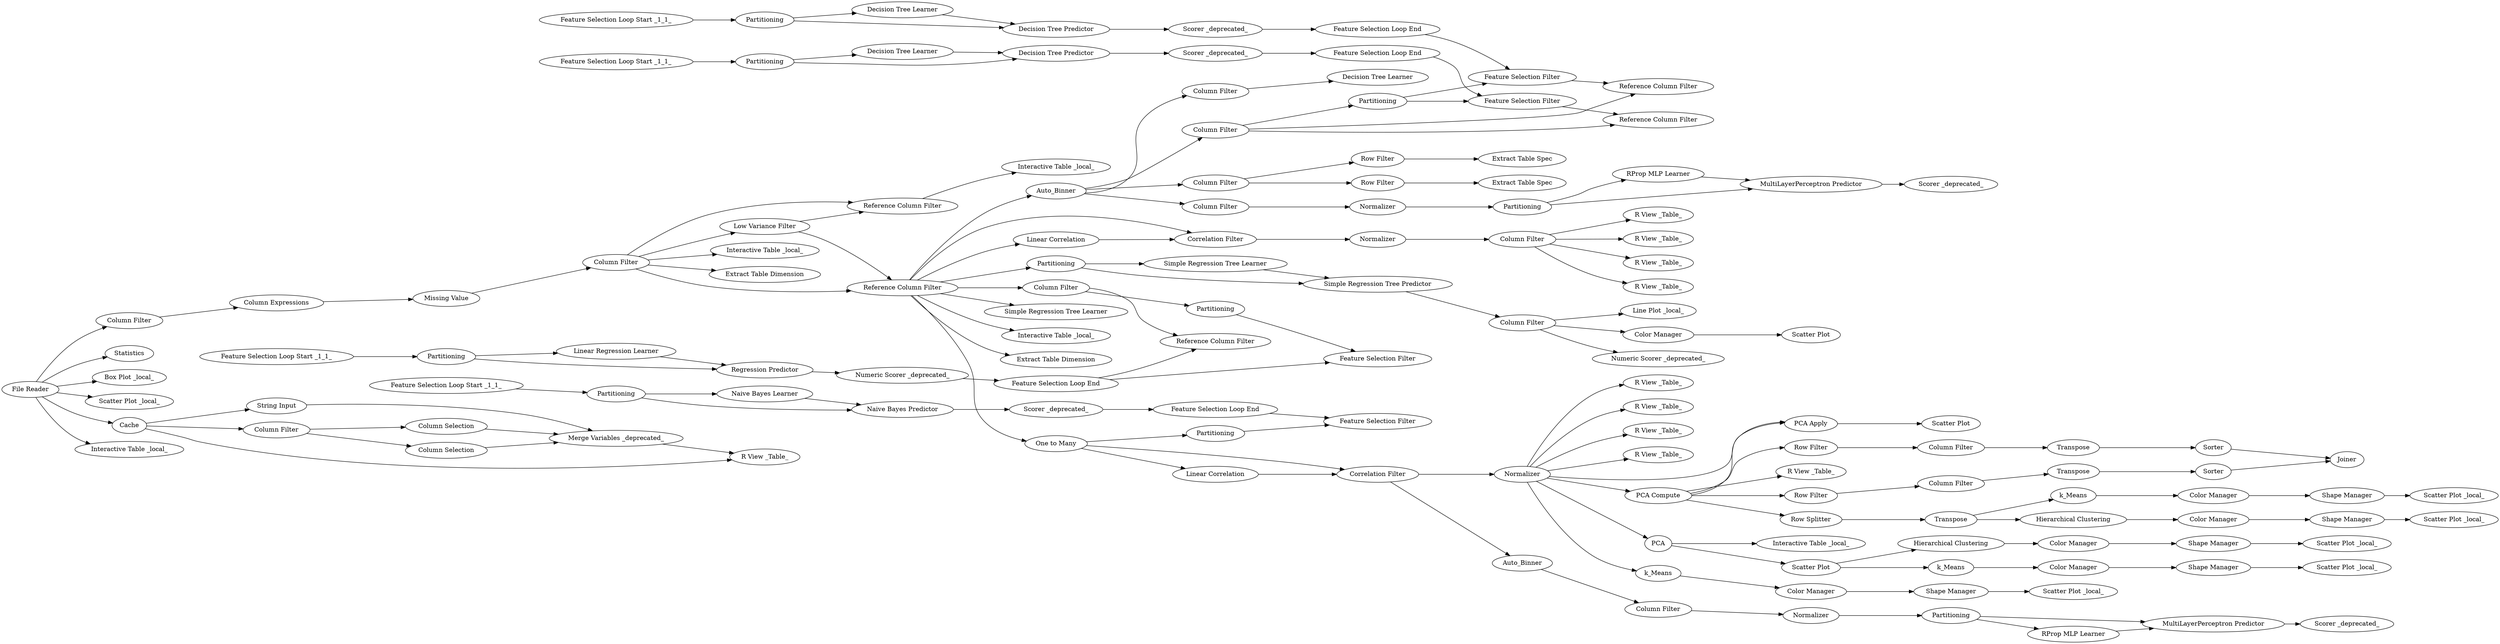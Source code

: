 digraph {
	"411241125528757314_806" [label="Missing Value"]
	"8250356941022689327_26" [label=Partitioning]
	"8250356941022689327_300" [label="Column Filter"]
	"8250356941022689327_208" [label=Transpose]
	"2034324575719494366_2" [label="Feature Selection Loop End"]
	"-7779686422647976263_16" [label="Feature Selection Loop End"]
	"8250356941022689327_271" [label="R View _Table_"]
	"8250356941022689327_267" [label="R View _Table_"]
	"8250356941022689327_220" [label=k_Means]
	"8250356941022689327_791" [label=Normalizer]
	"2034324575719494366_11" [label="Naive Bayes Learner"]
	"8250356941022689327_61" [label="Reference Column Filter"]
	"8250356941022689327_792" [label="Column Filter"]
	"8250356941022689327_304" [label=Normalizer]
	"-3598868021162724102_2" [label="Feature Selection Loop End"]
	"8250356941022689327_24" [label="One to Many"]
	"8250356941022689327_3" [label=Statistics]
	"8250356941022689327_201" [label="Scatter Plot"]
	"-7779686422647976263_8" [label="Feature Selection Loop Start _1_1_"]
	"-3598868021162724102_8" [label="Feature Selection Loop Start _1_1_"]
	"-7779686422647976263_6" [label=Partitioning]
	"2034324575719494366_3" [label="Feature Selection Filter"]
	"8250356941022689327_785" [label="Line Plot _local_"]
	"8250356941022689327_8" [label="Low Variance Filter"]
	"8250356941022689327_223" [label="Color Manager"]
	"1112511156091702571_6" [label=Partitioning]
	"411241125528757314_807" [label="Column Filter"]
	"8250356941022689327_16" [label="Scorer _deprecated_"]
	"8250356941022689327_25" [label="Reference Column Filter"]
	"8250356941022689327_55" [label="Correlation Filter"]
	"8250356941022689327_796" [label="MultiLayerPerceptron Predictor"]
	"411241125528757314_799" [label="Column Filter"]
	"-3598868021162724102_6" [label=Partitioning]
	"-7779686422647976263_14" [label="Numeric Scorer _deprecated_"]
	"8250356941022689327_30" [label="Box Plot _local_"]
	"8250356941022689327_108" [label="Hierarchical Clustering"]
	"1112511156091702571_12" [label="Decision Tree Predictor"]
	"8250356941022689327_213" [label=Transpose]
	"411241125528757314_803" [label="Column Expressions"]
	"8250356941022689327_205" [label="Interactive Table _local_"]
	"-3598868021162724102_12" [label="Decision Tree Predictor"]
	"8250356941022689327_243" [label="Scatter Plot _local_"]
	"8250356941022689327_276" [label=Auto_Binner]
	"8250356941022689327_7" [label="Interactive Table _local_"]
	"8250356941022689327_274" [label="Simple Regression Tree Learner"]
	"8250356941022689327_810" [label="Extract Table Dimension"]
	"1112511156091702571_3" [label="Feature Selection Filter"]
	"8250356941022689327_206" [label="Row Filter"]
	"8250356941022689327_212" [label="Column Filter"]
	"2034324575719494366_8" [label="Feature Selection Loop Start _1_1_"]
	"8250356941022689327_292" [label="Linear Correlation"]
	"8250356941022689327_270" [label="R View _Table_"]
	"8250356941022689327_226" [label="Shape Manager"]
	"2034324575719494366_6" [label=Partitioning]
	"8250356941022689327_779" [label="Column Filter"]
	"8250356941022689327_5" [label="Scatter Plot _local_"]
	"8250356941022689327_210" [label=Sorter]
	"8250356941022689327_241" [label="Color Manager"]
	"6099613214789085543_7" [label=Cache]
	"8250356941022689327_800" [label=Partitioning]
	"8250356941022689327_286" [label="Column Filter"]
	"1112511156091702571_11" [label="Decision Tree Learner"]
	"8250356941022689327_789" [label=Partitioning]
	"8250356941022689327_790" [label="Column Filter"]
	"8250356941022689327_222" [label="Scatter Plot _local_"]
	"8250356941022689327_245" [label="Hierarchical Clustering"]
	"8250356941022689327_19" [label="RProp MLP Learner"]
	"1112511156091702571_7" [label="Scorer _deprecated_"]
	"-7779686422647976263_3" [label="Feature Selection Filter"]
	"6099613214789085543_10" [label="Column Filter"]
	"8250356941022689327_215" [label=Normalizer]
	"8250356941022689327_221" [label="Shape Manager"]
	"6099613214789085543_4" [label="R View _Table_"]
	"8250356941022689327_246" [label="Scatter Plot _local_"]
	"8250356941022689327_782" [label=Partitioning]
	"8250356941022689327_239" [label=Transpose]
	"8250356941022689327_272" [label="R View _Table_"]
	"8250356941022689327_227" [label="Scatter Plot _local_"]
	"8250356941022689327_214" [label=Sorter]
	"8250356941022689327_296" [label="R View _Table_"]
	"8250356941022689327_795" [label="RProp MLP Learner"]
	"6099613214789085543_11" [label="Column Selection"]
	"8250356941022689327_293" [label="Correlation Filter"]
	"8250356941022689327_252" [label="Shape Manager"]
	"8250356941022689327_793" [label=Normalizer]
	"-3598868021162724102_7" [label="Scorer _deprecated_"]
	"6099613214789085543_13" [label="String Input"]
	"8250356941022689327_268" [label="R View _Table_"]
	"8250356941022689327_188" [label="Color Manager"]
	"8250356941022689327_200" [label="Linear Correlation"]
	"8250356941022689327_203" [label="PCA Apply"]
	"8250356941022689327_797" [label="Scorer _deprecated_"]
	"8250356941022689327_10" [label="Simple Regression Tree Predictor"]
	"8250356941022689327_204" [label="Scatter Plot"]
	"8250356941022689327_248" [label="Color Manager"]
	"8250356941022689327_811" [label="Extract Table Dimension"]
	"8250356941022689327_799" [label="Column Filter"]
	"8250356941022689327_289" [label="Extract Table Spec"]
	"8250356941022689327_224" [label="Row Splitter"]
	"1112511156091702571_2" [label="Feature Selection Loop End"]
	"8250356941022689327_287" [label="Row Filter"]
	"8250356941022689327_259" [label=Joiner]
	"6099613214789085543_12" [label="Column Selection"]
	"8250356941022689327_802" [label="Reference Column Filter"]
	"8250356941022689327_301" [label="Column Filter"]
	"8250356941022689327_31" [label="Interactive Table _local_"]
	"8250356941022689327_2" [label="Interactive Table _local_"]
	"8250356941022689327_290" [label="Row Filter"]
	"8250356941022689327_798" [label=Auto_Binner]
	"8250356941022689327_298" [label="R View _Table_"]
	"8250356941022689327_28" [label=PCA]
	"8250356941022689327_202" [label="PCA Compute"]
	"8250356941022689327_4" [label="File Reader"]
	"8250356941022689327_209" [label="Column Filter"]
	"8250356941022689327_788" [label="MultiLayerPerceptron Predictor"]
	"8250356941022689327_32" [label="Interactive Table _local_"]
	"8250356941022689327_783" [label="Simple Regression Tree Learner"]
	"8250356941022689327_794" [label=Partitioning]
	"8250356941022689327_251" [label="Scatter Plot _local_"]
	"-3598868021162724102_3" [label="Feature Selection Filter"]
	"8250356941022689327_211" [label="Row Filter"]
	"8250356941022689327_247" [label="Shape Manager"]
	"1112511156091702571_8" [label="Feature Selection Loop Start _1_1_"]
	"8250356941022689327_786" [label="Numeric Scorer _deprecated_"]
	"2034324575719494366_10" [label="Naive Bayes Predictor"]
	"2034324575719494366_7" [label="Scorer _deprecated_"]
	"8250356941022689327_787" [label="Scatter Plot"]
	"8250356941022689327_240" [label=k_Means]
	"6099613214789085543_5" [label="Merge Variables _deprecated_"]
	"8250356941022689327_11" [label="Reference Column Filter"]
	"8250356941022689327_225" [label="Color Manager"]
	"8250356941022689327_249" [label=k_Means]
	"8250356941022689327_781" [label="Reference Column Filter"]
	"-7779686422647976263_24" [label="Linear Regression Learner"]
	"-3598868021162724102_11" [label="Decision Tree Learner"]
	"-7779686422647976263_25" [label="Regression Predictor"]
	"8250356941022689327_297" [label="R View _Table_"]
	"8250356941022689327_295" [label="R View _Table_"]
	"8250356941022689327_291" [label="Extract Table Spec"]
	"8250356941022689327_778" [label=Partitioning]
	"8250356941022689327_784" [label="Column Filter"]
	"8250356941022689327_242" [label="Shape Manager"]
	"8250356941022689327_250" [label="Color Manager"]
	"8250356941022689327_273" [label="Decision Tree Learner"]
	"8250356941022689327_784" -> "8250356941022689327_785"
	"8250356941022689327_25" -> "8250356941022689327_782"
	"8250356941022689327_25" -> "8250356941022689327_32"
	"8250356941022689327_25" -> "8250356941022689327_292"
	"8250356941022689327_215" -> "8250356941022689327_28"
	"8250356941022689327_778" -> "-3598868021162724102_3"
	"1112511156091702571_6" -> "1112511156091702571_11"
	"-3598868021162724102_6" -> "-3598868021162724102_11"
	"8250356941022689327_778" -> "1112511156091702571_3"
	"8250356941022689327_276" -> "8250356941022689327_286"
	"8250356941022689327_239" -> "8250356941022689327_220"
	"1112511156091702571_2" -> "1112511156091702571_3"
	"8250356941022689327_249" -> "8250356941022689327_250"
	"8250356941022689327_245" -> "8250356941022689327_248"
	"-7779686422647976263_8" -> "-7779686422647976263_6"
	"8250356941022689327_240" -> "8250356941022689327_241"
	"2034324575719494366_10" -> "2034324575719494366_7"
	"6099613214789085543_5" -> "6099613214789085543_4"
	"8250356941022689327_215" -> "8250356941022689327_202"
	"-7779686422647976263_24" -> "-7779686422647976263_25"
	"8250356941022689327_798" -> "8250356941022689327_792"
	"8250356941022689327_215" -> "8250356941022689327_271"
	"-3598868021162724102_7" -> "-3598868021162724102_2"
	"8250356941022689327_790" -> "8250356941022689327_791"
	"8250356941022689327_202" -> "8250356941022689327_224"
	"2034324575719494366_8" -> "2034324575719494366_6"
	"8250356941022689327_293" -> "8250356941022689327_304"
	"8250356941022689327_794" -> "8250356941022689327_795"
	"2034324575719494366_6" -> "2034324575719494366_11"
	"8250356941022689327_4" -> "411241125528757314_799"
	"8250356941022689327_301" -> "8250356941022689327_297"
	"8250356941022689327_252" -> "8250356941022689327_251"
	"8250356941022689327_779" -> "8250356941022689327_781"
	"8250356941022689327_276" -> "8250356941022689327_300"
	"8250356941022689327_793" -> "8250356941022689327_794"
	"2034324575719494366_2" -> "2034324575719494366_3"
	"8250356941022689327_215" -> "8250356941022689327_272"
	"8250356941022689327_201" -> "8250356941022689327_245"
	"8250356941022689327_225" -> "8250356941022689327_226"
	"8250356941022689327_4" -> "8250356941022689327_5"
	"411241125528757314_807" -> "8250356941022689327_25"
	"8250356941022689327_4" -> "8250356941022689327_3"
	"8250356941022689327_215" -> "8250356941022689327_268"
	"1112511156091702571_7" -> "1112511156091702571_2"
	"8250356941022689327_226" -> "8250356941022689327_227"
	"6099613214789085543_10" -> "6099613214789085543_12"
	"2034324575719494366_6" -> "2034324575719494366_10"
	"8250356941022689327_796" -> "8250356941022689327_797"
	"8250356941022689327_55" -> "8250356941022689327_215"
	"6099613214789085543_7" -> "6099613214789085543_13"
	"8250356941022689327_250" -> "8250356941022689327_252"
	"-7779686422647976263_6" -> "-7779686422647976263_24"
	"8250356941022689327_224" -> "8250356941022689327_239"
	"8250356941022689327_4" -> "6099613214789085543_7"
	"8250356941022689327_25" -> "8250356941022689327_24"
	"8250356941022689327_292" -> "8250356941022689327_293"
	"8250356941022689327_276" -> "8250356941022689327_790"
	"8250356941022689327_188" -> "8250356941022689327_787"
	"411241125528757314_806" -> "411241125528757314_807"
	"8250356941022689327_203" -> "8250356941022689327_204"
	"8250356941022689327_795" -> "8250356941022689327_796"
	"1112511156091702571_3" -> "8250356941022689327_61"
	"8250356941022689327_784" -> "8250356941022689327_188"
	"6099613214789085543_10" -> "6099613214789085543_11"
	"8250356941022689327_792" -> "8250356941022689327_793"
	"-7779686422647976263_25" -> "-7779686422647976263_14"
	"8250356941022689327_301" -> "8250356941022689327_295"
	"411241125528757314_803" -> "411241125528757314_806"
	"8250356941022689327_794" -> "8250356941022689327_796"
	"8250356941022689327_25" -> "8250356941022689327_811"
	"8250356941022689327_28" -> "8250356941022689327_205"
	"6099613214789085543_7" -> "6099613214789085543_4"
	"8250356941022689327_206" -> "8250356941022689327_209"
	"-3598868021162724102_8" -> "-3598868021162724102_6"
	"6099613214789085543_11" -> "6099613214789085543_5"
	"411241125528757314_807" -> "8250356941022689327_7"
	"411241125528757314_807" -> "8250356941022689327_8"
	"8250356941022689327_25" -> "8250356941022689327_799"
	"2034324575719494366_11" -> "2034324575719494366_10"
	"8250356941022689327_779" -> "8250356941022689327_778"
	"6099613214789085543_12" -> "6099613214789085543_5"
	"8250356941022689327_304" -> "8250356941022689327_301"
	"-3598868021162724102_2" -> "-3598868021162724102_3"
	"8250356941022689327_783" -> "8250356941022689327_10"
	"8250356941022689327_784" -> "8250356941022689327_786"
	"8250356941022689327_799" -> "8250356941022689327_802"
	"8250356941022689327_782" -> "8250356941022689327_10"
	"8250356941022689327_24" -> "8250356941022689327_200"
	"8250356941022689327_239" -> "8250356941022689327_108"
	"8250356941022689327_24" -> "8250356941022689327_55"
	"8250356941022689327_210" -> "8250356941022689327_259"
	"8250356941022689327_28" -> "8250356941022689327_201"
	"8250356941022689327_11" -> "8250356941022689327_31"
	"8250356941022689327_301" -> "8250356941022689327_296"
	"8250356941022689327_276" -> "8250356941022689327_779"
	"8250356941022689327_247" -> "8250356941022689327_246"
	"8250356941022689327_223" -> "8250356941022689327_221"
	"8250356941022689327_800" -> "-7779686422647976263_3"
	"-7779686422647976263_14" -> "-7779686422647976263_16"
	"411241125528757314_807" -> "8250356941022689327_810"
	"8250356941022689327_791" -> "8250356941022689327_789"
	"-7779686422647976263_16" -> "-7779686422647976263_3"
	"8250356941022689327_4" -> "8250356941022689327_30"
	"8250356941022689327_8" -> "8250356941022689327_11"
	"8250356941022689327_214" -> "8250356941022689327_259"
	"8250356941022689327_221" -> "8250356941022689327_222"
	"8250356941022689327_248" -> "8250356941022689327_247"
	"8250356941022689327_287" -> "8250356941022689327_289"
	"2034324575719494366_7" -> "2034324575719494366_2"
	"8250356941022689327_779" -> "8250356941022689327_61"
	"8250356941022689327_202" -> "8250356941022689327_206"
	"8250356941022689327_25" -> "8250356941022689327_274"
	"8250356941022689327_26" -> "2034324575719494366_3"
	"1112511156091702571_12" -> "1112511156091702571_7"
	"8250356941022689327_211" -> "8250356941022689327_212"
	"8250356941022689327_215" -> "8250356941022689327_270"
	"1112511156091702571_11" -> "1112511156091702571_12"
	"411241125528757314_799" -> "411241125528757314_803"
	"8250356941022689327_208" -> "8250356941022689327_210"
	"8250356941022689327_25" -> "8250356941022689327_276"
	"8250356941022689327_215" -> "8250356941022689327_240"
	"8250356941022689327_799" -> "8250356941022689327_800"
	"8250356941022689327_286" -> "8250356941022689327_287"
	"8250356941022689327_209" -> "8250356941022689327_208"
	"8250356941022689327_24" -> "8250356941022689327_26"
	"8250356941022689327_201" -> "8250356941022689327_249"
	"8250356941022689327_4" -> "8250356941022689327_2"
	"6099613214789085543_7" -> "6099613214789085543_10"
	"411241125528757314_807" -> "8250356941022689327_11"
	"8250356941022689327_300" -> "8250356941022689327_273"
	"6099613214789085543_13" -> "6099613214789085543_5"
	"8250356941022689327_220" -> "8250356941022689327_223"
	"8250356941022689327_202" -> "8250356941022689327_211"
	"-3598868021162724102_11" -> "-3598868021162724102_12"
	"8250356941022689327_215" -> "8250356941022689327_203"
	"-7779686422647976263_6" -> "-7779686422647976263_25"
	"8250356941022689327_25" -> "8250356941022689327_293"
	"-7779686422647976263_16" -> "8250356941022689327_802"
	"8250356941022689327_782" -> "8250356941022689327_783"
	"8250356941022689327_202" -> "8250356941022689327_267"
	"8250356941022689327_789" -> "8250356941022689327_19"
	"8250356941022689327_200" -> "8250356941022689327_55"
	"-3598868021162724102_12" -> "-3598868021162724102_7"
	"8250356941022689327_10" -> "8250356941022689327_784"
	"8250356941022689327_301" -> "8250356941022689327_298"
	"8250356941022689327_8" -> "8250356941022689327_25"
	"1112511156091702571_6" -> "1112511156091702571_12"
	"-3598868021162724102_3" -> "8250356941022689327_781"
	"8250356941022689327_789" -> "8250356941022689327_788"
	"8250356941022689327_788" -> "8250356941022689327_16"
	"8250356941022689327_212" -> "8250356941022689327_213"
	"8250356941022689327_213" -> "8250356941022689327_214"
	"-3598868021162724102_6" -> "-3598868021162724102_12"
	"8250356941022689327_108" -> "8250356941022689327_225"
	"8250356941022689327_290" -> "8250356941022689327_291"
	"8250356941022689327_202" -> "8250356941022689327_203"
	"8250356941022689327_55" -> "8250356941022689327_798"
	"8250356941022689327_242" -> "8250356941022689327_243"
	"8250356941022689327_241" -> "8250356941022689327_242"
	"8250356941022689327_19" -> "8250356941022689327_788"
	"8250356941022689327_286" -> "8250356941022689327_290"
	"1112511156091702571_8" -> "1112511156091702571_6"
	rankdir=LR
}
